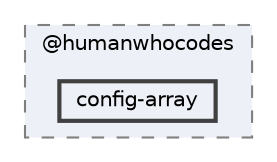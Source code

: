 digraph "pkiclassroomrescheduler/src/main/frontend/node_modules/@humanwhocodes/config-array"
{
 // LATEX_PDF_SIZE
  bgcolor="transparent";
  edge [fontname=Helvetica,fontsize=10,labelfontname=Helvetica,labelfontsize=10];
  node [fontname=Helvetica,fontsize=10,shape=box,height=0.2,width=0.4];
  compound=true
  subgraph clusterdir_cde7cc2f4ff5ea35f7ab02a6dfae043b {
    graph [ bgcolor="#edf0f7", pencolor="grey50", label="@humanwhocodes", fontname=Helvetica,fontsize=10 style="filled,dashed", URL="dir_cde7cc2f4ff5ea35f7ab02a6dfae043b.html",tooltip=""]
  dir_5d6c2af5278cb3cc190ef0b04d90579a [label="config-array", fillcolor="#edf0f7", color="grey25", style="filled,bold", URL="dir_5d6c2af5278cb3cc190ef0b04d90579a.html",tooltip=""];
  }
}
